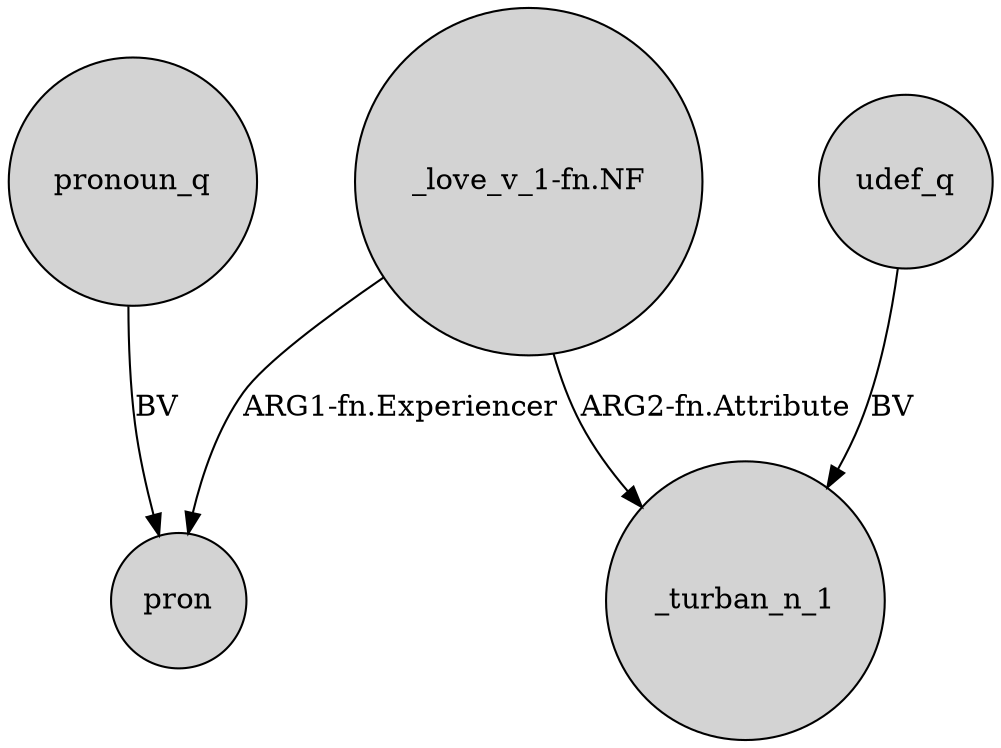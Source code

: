 digraph {
	node [shape=circle style=filled]
	"_love_v_1-fn.NF" -> pron [label="ARG1-fn.Experiencer"]
	udef_q -> _turban_n_1 [label=BV]
	"_love_v_1-fn.NF" -> _turban_n_1 [label="ARG2-fn.Attribute"]
	pronoun_q -> pron [label=BV]
}

